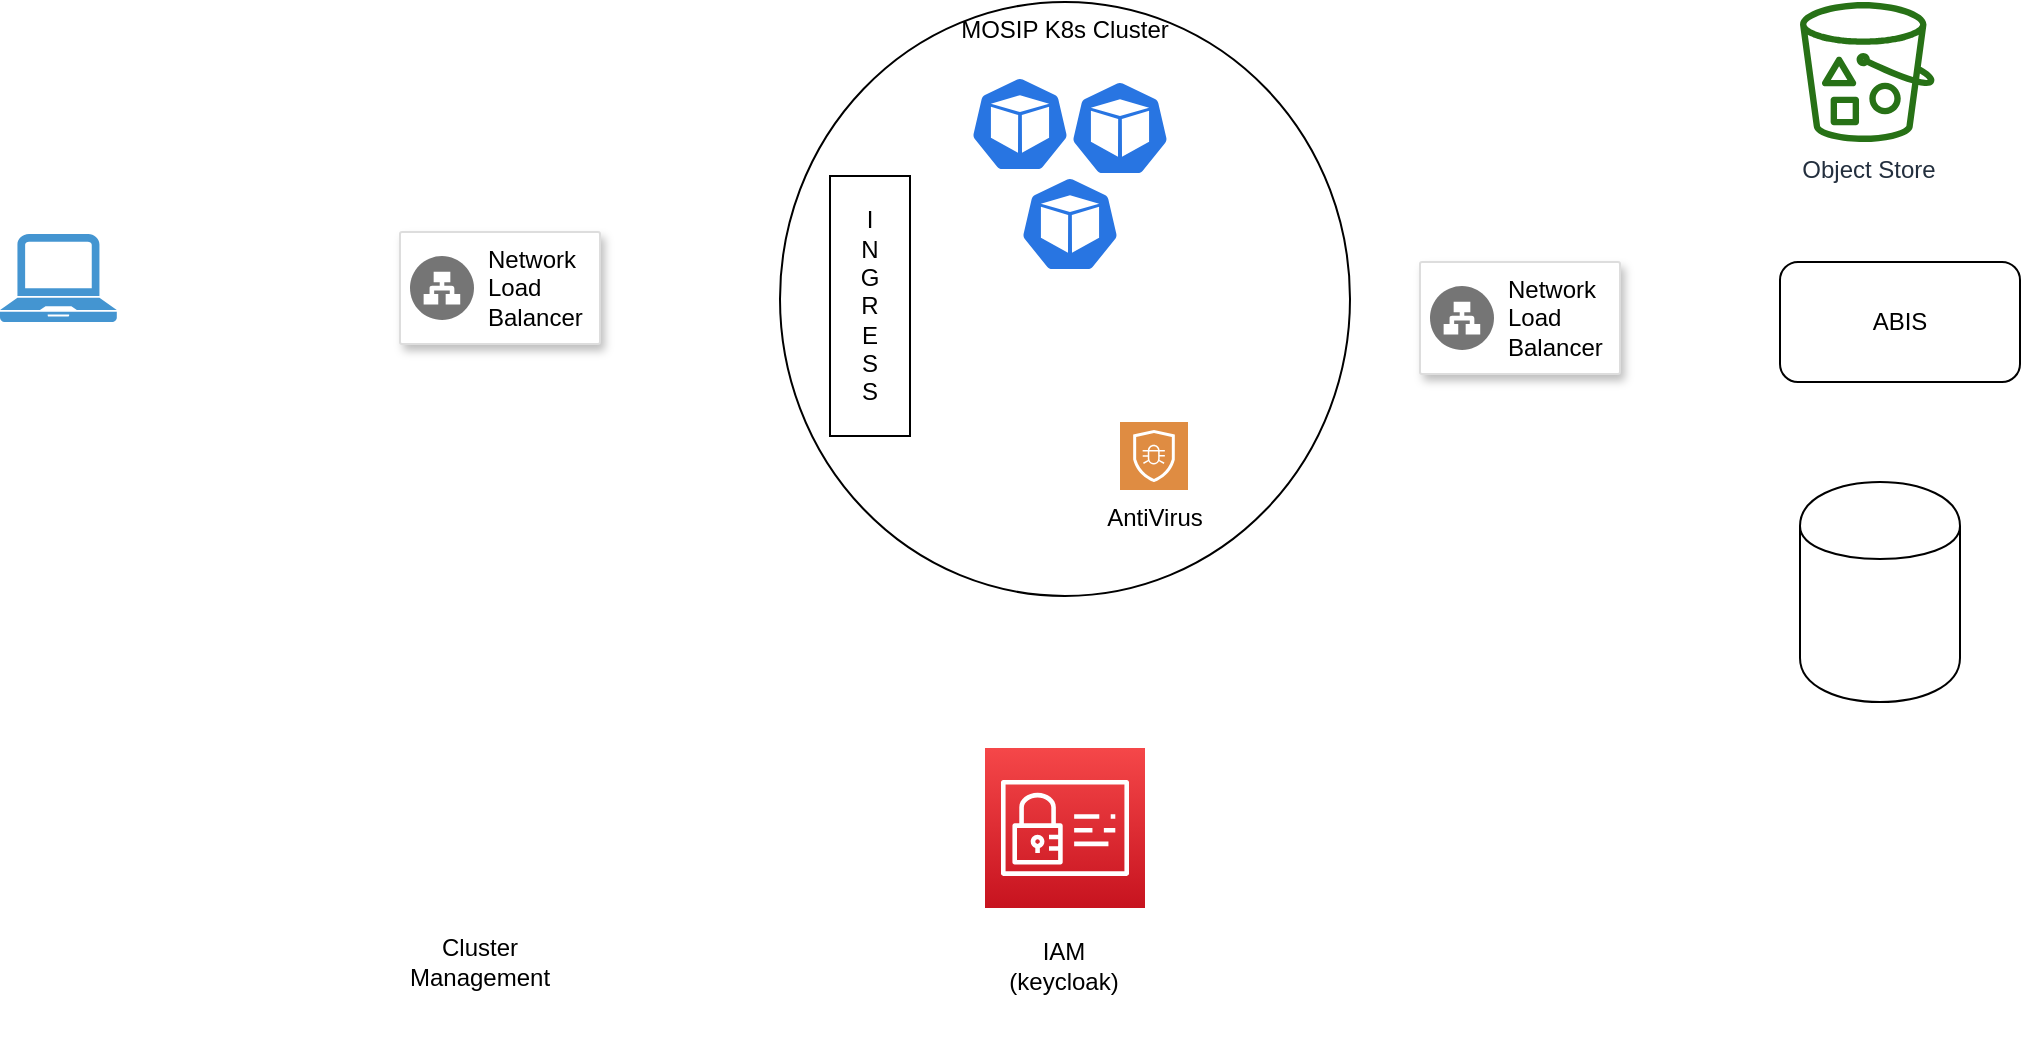 <mxfile version="14.6.1" type="github">
  <diagram id="C6SMAHJB6ap2hFzo_Ulz" name="Page-1">
    <mxGraphModel dx="1135" dy="691" grid="1" gridSize="10" guides="1" tooltips="1" connect="1" arrows="1" fold="1" page="1" pageScale="1" pageWidth="1169" pageHeight="827" math="0" shadow="0">
      <root>
        <mxCell id="0" />
        <mxCell id="1" parent="0" />
        <mxCell id="5ZmH1evjWhEYVLYZDHqn-3" value="" style="strokeColor=#dddddd;shadow=1;strokeWidth=1;rounded=1;absoluteArcSize=1;arcSize=2;" vertex="1" parent="1">
          <mxGeometry x="330" y="295" width="100" height="56" as="geometry" />
        </mxCell>
        <mxCell id="5ZmH1evjWhEYVLYZDHqn-4" value="Network&#xa;Load&#xa;Balancer" style="dashed=0;connectable=0;html=1;fillColor=#757575;strokeColor=none;shape=mxgraph.gcp2.network_load_balancer;part=1;labelPosition=right;verticalLabelPosition=middle;align=left;verticalAlign=middle;spacingLeft=5;fontSize=12;" vertex="1" parent="5ZmH1evjWhEYVLYZDHqn-3">
          <mxGeometry y="0.5" width="32" height="32" relative="1" as="geometry">
            <mxPoint x="5" y="-16" as="offset" />
          </mxGeometry>
        </mxCell>
        <mxCell id="5ZmH1evjWhEYVLYZDHqn-6" value="" style="shape=cylinder;whiteSpace=wrap;html=1;boundedLbl=1;backgroundOutline=1;" vertex="1" parent="1">
          <mxGeometry x="1030" y="420" width="80" height="110" as="geometry" />
        </mxCell>
        <mxCell id="5ZmH1evjWhEYVLYZDHqn-7" value="" style="pointerEvents=1;shadow=0;dashed=0;html=1;strokeColor=none;fillColor=#4495D1;labelPosition=center;verticalLabelPosition=bottom;verticalAlign=top;align=center;outlineConnect=0;shape=mxgraph.veeam.laptop;" vertex="1" parent="1">
          <mxGeometry x="130" y="296" width="58.4" height="44" as="geometry" />
        </mxCell>
        <mxCell id="5ZmH1evjWhEYVLYZDHqn-8" value="" style="strokeColor=#dddddd;shadow=1;strokeWidth=1;rounded=1;absoluteArcSize=1;arcSize=2;" vertex="1" parent="1">
          <mxGeometry x="840" y="310" width="100" height="56" as="geometry" />
        </mxCell>
        <mxCell id="5ZmH1evjWhEYVLYZDHqn-9" value="Network&#xa;Load&#xa;Balancer" style="dashed=0;connectable=0;html=1;fillColor=#757575;strokeColor=none;shape=mxgraph.gcp2.network_load_balancer;part=1;labelPosition=right;verticalLabelPosition=middle;align=left;verticalAlign=middle;spacingLeft=5;fontSize=12;" vertex="1" parent="5ZmH1evjWhEYVLYZDHqn-8">
          <mxGeometry y="0.5" width="32" height="32" relative="1" as="geometry">
            <mxPoint x="5" y="-16" as="offset" />
          </mxGeometry>
        </mxCell>
        <mxCell id="5ZmH1evjWhEYVLYZDHqn-14" value="ABIS" style="rounded=1;whiteSpace=wrap;html=1;" vertex="1" parent="1">
          <mxGeometry x="1020" y="310" width="120" height="60" as="geometry" />
        </mxCell>
        <mxCell id="5ZmH1evjWhEYVLYZDHqn-16" value="" style="group" vertex="1" connectable="0" parent="1">
          <mxGeometry x="520" y="180" width="610" height="517" as="geometry" />
        </mxCell>
        <mxCell id="5ZmH1evjWhEYVLYZDHqn-1" value="MOSIP K8s Cluster" style="ellipse;whiteSpace=wrap;html=1;verticalAlign=top;" vertex="1" parent="5ZmH1evjWhEYVLYZDHqn-16">
          <mxGeometry width="285" height="297" as="geometry" />
        </mxCell>
        <mxCell id="5ZmH1evjWhEYVLYZDHqn-5" value="I&lt;br&gt;N&lt;br&gt;G&lt;br&gt;R&lt;br&gt;E&lt;br&gt;S&lt;br&gt;S&lt;br&gt;" style="rounded=0;whiteSpace=wrap;html=1;" vertex="1" parent="5ZmH1evjWhEYVLYZDHqn-16">
          <mxGeometry x="25" y="87" width="40" height="130" as="geometry" />
        </mxCell>
        <mxCell id="5ZmH1evjWhEYVLYZDHqn-10" value="" style="html=1;dashed=0;whitespace=wrap;fillColor=#2875E2;strokeColor=#ffffff;points=[[0.005,0.63,0],[0.1,0.2,0],[0.9,0.2,0],[0.5,0,0],[0.995,0.63,0],[0.72,0.99,0],[0.5,1,0],[0.28,0.99,0]];shape=mxgraph.kubernetes.icon;prIcon=pod" vertex="1" parent="5ZmH1evjWhEYVLYZDHqn-16">
          <mxGeometry x="95" y="37" width="50" height="48" as="geometry" />
        </mxCell>
        <mxCell id="5ZmH1evjWhEYVLYZDHqn-11" value="" style="html=1;dashed=0;whitespace=wrap;fillColor=#2875E2;strokeColor=#ffffff;points=[[0.005,0.63,0],[0.1,0.2,0],[0.9,0.2,0],[0.5,0,0],[0.995,0.63,0],[0.72,0.99,0],[0.5,1,0],[0.28,0.99,0]];shape=mxgraph.kubernetes.icon;prIcon=pod" vertex="1" parent="5ZmH1evjWhEYVLYZDHqn-16">
          <mxGeometry x="145" y="39" width="50" height="48" as="geometry" />
        </mxCell>
        <mxCell id="5ZmH1evjWhEYVLYZDHqn-13" value="" style="shape=image;verticalLabelPosition=bottom;labelBackgroundColor=#ffffff;verticalAlign=top;aspect=fixed;imageAspect=0;image=https://upload.wikimedia.org/wikipedia/commons/thumb/5/54/Apache_ActiveMQ_Logo.svg/1280px-Apache_ActiveMQ_Logo.svg.png;" vertex="1" parent="5ZmH1evjWhEYVLYZDHqn-16">
          <mxGeometry x="195" y="141" width="68.5" height="22" as="geometry" />
        </mxCell>
        <mxCell id="5ZmH1evjWhEYVLYZDHqn-15" value="" style="html=1;dashed=0;whitespace=wrap;fillColor=#2875E2;strokeColor=#ffffff;points=[[0.005,0.63,0],[0.1,0.2,0],[0.9,0.2,0],[0.5,0,0],[0.995,0.63,0],[0.72,0.99,0],[0.5,1,0],[0.28,0.99,0]];shape=mxgraph.kubernetes.icon;prIcon=pod" vertex="1" parent="5ZmH1evjWhEYVLYZDHqn-16">
          <mxGeometry x="120" y="87" width="50" height="48" as="geometry" />
        </mxCell>
        <mxCell id="5ZmH1evjWhEYVLYZDHqn-31" value="AntiVirus" style="pointerEvents=1;shadow=0;dashed=0;html=1;strokeColor=none;fillColor=#DF8C42;labelPosition=center;verticalLabelPosition=bottom;verticalAlign=top;align=center;outlineConnect=0;shape=mxgraph.veeam2.antivirus;" vertex="1" parent="5ZmH1evjWhEYVLYZDHqn-16">
          <mxGeometry x="170" y="210" width="34" height="34" as="geometry" />
        </mxCell>
        <mxCell id="5ZmH1evjWhEYVLYZDHqn-35" value="" style="shape=image;verticalLabelPosition=bottom;labelBackgroundColor=#ffffff;verticalAlign=top;aspect=fixed;imageAspect=0;image=https://blog.knoldus.com/wp-content/uploads/2020/06/postgresql-logo.png;" vertex="1" parent="5ZmH1evjWhEYVLYZDHqn-16">
          <mxGeometry x="520" y="280" width="65.65" height="60" as="geometry" />
        </mxCell>
        <mxCell id="5ZmH1evjWhEYVLYZDHqn-28" value="" style="group" vertex="1" connectable="0" parent="1">
          <mxGeometry x="622.5" y="552.95" width="80" height="124.09" as="geometry" />
        </mxCell>
        <mxCell id="5ZmH1evjWhEYVLYZDHqn-17" value="" style="points=[[0,0,0],[0.25,0,0],[0.5,0,0],[0.75,0,0],[1,0,0],[0,1,0],[0.25,1,0],[0.5,1,0],[0.75,1,0],[1,1,0],[0,0.25,0],[0,0.5,0],[0,0.75,0],[1,0.25,0],[1,0.5,0],[1,0.75,0]];outlineConnect=0;fontColor=#232F3E;gradientColor=#F54749;gradientDirection=north;fillColor=#C7131F;strokeColor=#ffffff;dashed=0;verticalLabelPosition=bottom;verticalAlign=top;align=center;html=1;fontSize=12;fontStyle=0;aspect=fixed;shape=mxgraph.aws4.resourceIcon;resIcon=mxgraph.aws4.identity_and_access_management;" vertex="1" parent="5ZmH1evjWhEYVLYZDHqn-28">
          <mxGeometry width="80" height="80" as="geometry" />
        </mxCell>
        <mxCell id="5ZmH1evjWhEYVLYZDHqn-18" value="IAM (keycloak)" style="text;html=1;strokeColor=none;fillColor=none;align=center;verticalAlign=middle;whiteSpace=wrap;rounded=0;" vertex="1" parent="5ZmH1evjWhEYVLYZDHqn-28">
          <mxGeometry x="11.795" y="94.999" width="56.41" height="29.091" as="geometry" />
        </mxCell>
        <mxCell id="5ZmH1evjWhEYVLYZDHqn-29" value="" style="group" vertex="1" connectable="0" parent="1">
          <mxGeometry x="311.06" y="560" width="137.88" height="110" as="geometry" />
        </mxCell>
        <mxCell id="5ZmH1evjWhEYVLYZDHqn-21" value="" style="shape=image;verticalLabelPosition=bottom;labelBackgroundColor=#ffffff;verticalAlign=top;aspect=fixed;imageAspect=0;image=https://rancher.com/img/brand-guidelines/assets/logos/png/color/rancher-logo-stacked-color.png;" vertex="1" parent="5ZmH1evjWhEYVLYZDHqn-29">
          <mxGeometry width="137.88" height="70" as="geometry" />
        </mxCell>
        <mxCell id="5ZmH1evjWhEYVLYZDHqn-26" value="Cluster Management&lt;br&gt;" style="text;html=1;strokeColor=none;fillColor=none;align=center;verticalAlign=middle;whiteSpace=wrap;rounded=0;" vertex="1" parent="5ZmH1evjWhEYVLYZDHqn-29">
          <mxGeometry x="38.94" y="90" width="40" height="20" as="geometry" />
        </mxCell>
        <mxCell id="5ZmH1evjWhEYVLYZDHqn-33" value="Object Store" style="outlineConnect=0;fontColor=#232F3E;gradientColor=none;fillColor=#277116;strokeColor=none;dashed=0;verticalLabelPosition=bottom;verticalAlign=top;align=center;html=1;fontSize=12;fontStyle=0;aspect=fixed;pointerEvents=1;shape=mxgraph.aws4.bucket_with_objects;" vertex="1" parent="1">
          <mxGeometry x="1030" y="180" width="67.31" height="70" as="geometry" />
        </mxCell>
      </root>
    </mxGraphModel>
  </diagram>
</mxfile>
